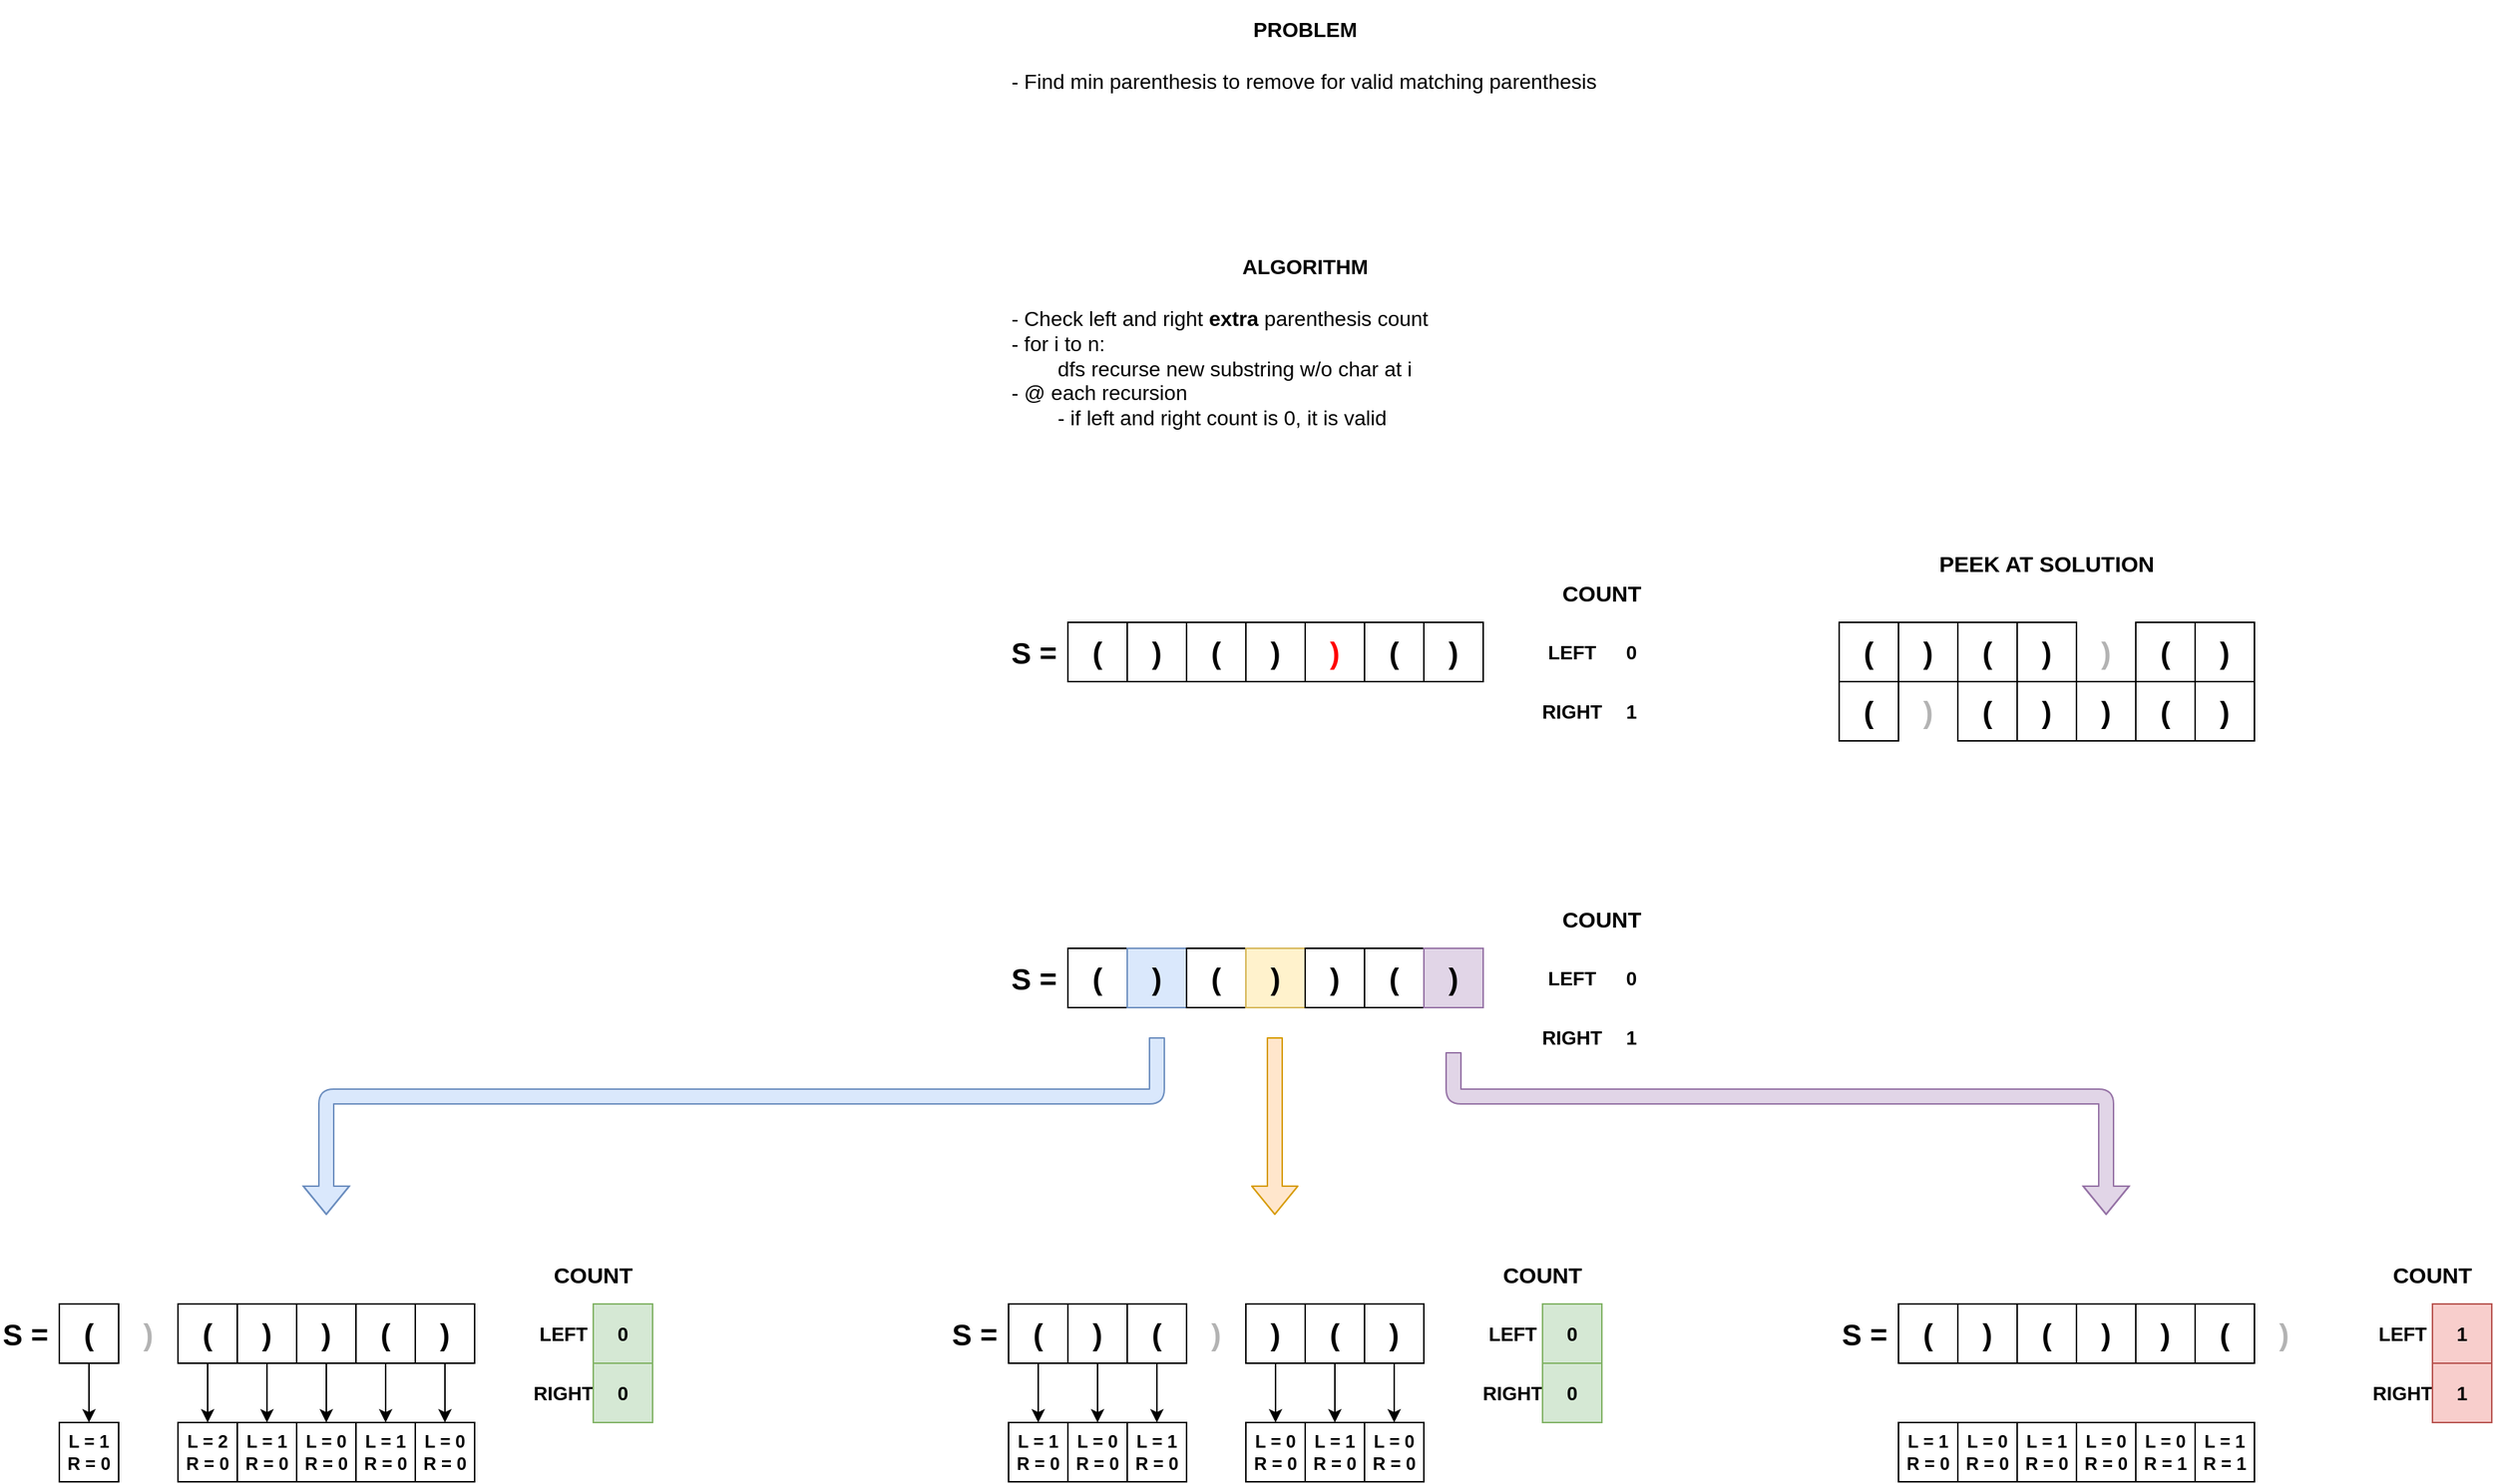 <mxfile version="15.2.9" type="device"><diagram id="eVpppLAiE937dUk6RFjN" name="Page-1"><mxGraphModel dx="2272" dy="832" grid="1" gridSize="10" guides="1" tooltips="1" connect="1" arrows="1" fold="1" page="1" pageScale="1" pageWidth="850" pageHeight="1100" math="0" shadow="0"><root><mxCell id="0"/><mxCell id="1" parent="0"/><mxCell id="zwtUO6veO-fJ2DvRBHAb-1" value="ALGORITHM" style="text;html=1;strokeColor=none;fillColor=none;align=center;verticalAlign=middle;whiteSpace=wrap;rounded=0;fontStyle=1;fontSize=14;" parent="1" vertex="1"><mxGeometry y="160" width="400" height="40" as="geometry"/></mxCell><mxCell id="zwtUO6veO-fJ2DvRBHAb-2" value="- Check left and right &lt;b style=&quot;font-size: 14px;&quot;&gt;extra&lt;/b&gt; parenthesis count&lt;br style=&quot;font-size: 14px;&quot;&gt;- for i to n:&lt;br style=&quot;font-size: 14px;&quot;&gt;&lt;span style=&quot;white-space: pre; font-size: 14px;&quot;&gt;&#9;&lt;/span&gt;dfs recurse new substring w/o char at i&lt;br style=&quot;font-size: 14px;&quot;&gt;- @ each recursion&lt;br style=&quot;font-size: 14px;&quot;&gt;&lt;span style=&quot;white-space: pre; font-size: 14px;&quot;&gt;&#9;&lt;/span&gt;- if left and right count is 0, it is valid" style="text;html=1;strokeColor=none;fillColor=none;align=left;verticalAlign=top;whiteSpace=wrap;rounded=0;fontStyle=0;fontSize=14;" parent="1" vertex="1"><mxGeometry y="200" width="400" height="120" as="geometry"/></mxCell><mxCell id="zwtUO6veO-fJ2DvRBHAb-4" value="S =&amp;nbsp;" style="text;html=1;strokeColor=none;fillColor=none;align=center;verticalAlign=middle;whiteSpace=wrap;rounded=0;fontStyle=1;fontSize=20;spacingTop=0;" parent="1" vertex="1"><mxGeometry y="640" width="40" height="40" as="geometry"/></mxCell><mxCell id="zwtUO6veO-fJ2DvRBHAb-5" value="(" style="text;html=1;fillColor=none;align=center;verticalAlign=middle;whiteSpace=wrap;rounded=0;fontStyle=1;fontSize=20;spacingTop=0;strokeColor=#000000;" parent="1" vertex="1"><mxGeometry x="40" y="640" width="40" height="40" as="geometry"/></mxCell><mxCell id="zwtUO6veO-fJ2DvRBHAb-6" value=")" style="text;html=1;fillColor=#dae8fc;align=center;verticalAlign=middle;whiteSpace=wrap;rounded=0;fontStyle=1;fontSize=20;spacingTop=0;strokeColor=#6c8ebf;" parent="1" vertex="1"><mxGeometry x="80" y="640" width="40" height="40" as="geometry"/></mxCell><mxCell id="zwtUO6veO-fJ2DvRBHAb-8" value="(" style="text;html=1;align=center;verticalAlign=middle;whiteSpace=wrap;rounded=0;fontStyle=1;fontSize=20;spacingTop=0;strokeColor=#000000;" parent="1" vertex="1"><mxGeometry x="120" y="640" width="40" height="40" as="geometry"/></mxCell><mxCell id="zwtUO6veO-fJ2DvRBHAb-9" value=")" style="text;html=1;fillColor=#fff2cc;align=center;verticalAlign=middle;whiteSpace=wrap;rounded=0;fontStyle=1;fontSize=20;spacingTop=0;strokeColor=#d6b656;" parent="1" vertex="1"><mxGeometry x="160" y="640" width="40" height="40" as="geometry"/></mxCell><mxCell id="zwtUO6veO-fJ2DvRBHAb-10" value=")" style="text;html=1;fillColor=none;align=center;verticalAlign=middle;whiteSpace=wrap;rounded=0;fontStyle=1;fontSize=20;spacingTop=0;strokeColor=#000000;" parent="1" vertex="1"><mxGeometry x="200" y="640" width="40" height="40" as="geometry"/></mxCell><mxCell id="zwtUO6veO-fJ2DvRBHAb-11" value="(" style="text;html=1;fillColor=none;align=center;verticalAlign=middle;whiteSpace=wrap;rounded=0;fontStyle=1;fontSize=20;spacingTop=0;strokeColor=#000000;" parent="1" vertex="1"><mxGeometry x="240" y="640" width="40" height="40" as="geometry"/></mxCell><mxCell id="zwtUO6veO-fJ2DvRBHAb-12" value=")" style="text;html=1;fillColor=#e1d5e7;align=center;verticalAlign=middle;whiteSpace=wrap;rounded=0;fontStyle=1;fontSize=20;spacingTop=0;strokeColor=#9673a6;" parent="1" vertex="1"><mxGeometry x="280" y="640" width="40" height="40" as="geometry"/></mxCell><mxCell id="zwtUO6veO-fJ2DvRBHAb-13" value="LEFT" style="text;html=1;strokeColor=none;fillColor=none;align=center;verticalAlign=middle;whiteSpace=wrap;rounded=0;fontSize=13;fontStyle=1" parent="1" vertex="1"><mxGeometry x="360" y="640" width="40" height="40" as="geometry"/></mxCell><mxCell id="zwtUO6veO-fJ2DvRBHAb-15" value="COUNT" style="text;html=1;strokeColor=none;fillColor=none;align=center;verticalAlign=middle;whiteSpace=wrap;rounded=0;fontSize=15;fontStyle=1" parent="1" vertex="1"><mxGeometry x="360" y="600" width="80" height="40" as="geometry"/></mxCell><mxCell id="zwtUO6veO-fJ2DvRBHAb-16" value="RIGHT" style="text;html=1;strokeColor=none;fillColor=none;align=center;verticalAlign=middle;whiteSpace=wrap;rounded=0;fontSize=13;fontStyle=1" parent="1" vertex="1"><mxGeometry x="360" y="680" width="40" height="40" as="geometry"/></mxCell><mxCell id="zwtUO6veO-fJ2DvRBHAb-17" value="0" style="text;html=1;strokeColor=none;fillColor=none;align=center;verticalAlign=middle;whiteSpace=wrap;rounded=0;fontSize=13;fontStyle=1" parent="1" vertex="1"><mxGeometry x="400" y="640" width="40" height="40" as="geometry"/></mxCell><mxCell id="zwtUO6veO-fJ2DvRBHAb-18" value="1" style="text;html=1;strokeColor=none;fillColor=none;align=center;verticalAlign=middle;whiteSpace=wrap;rounded=0;fontSize=13;fontStyle=1" parent="1" vertex="1"><mxGeometry x="400" y="680" width="40" height="40" as="geometry"/></mxCell><mxCell id="zwtUO6veO-fJ2DvRBHAb-36" value="" style="shape=flexArrow;endArrow=classic;html=1;fontSize=13;fontColor=#B3B3B3;edgeStyle=orthogonalEdgeStyle;fillColor=#dae8fc;strokeColor=#6c8ebf;" parent="1" edge="1"><mxGeometry width="50" height="50" relative="1" as="geometry"><mxPoint x="100" y="700" as="sourcePoint"/><mxPoint x="-460" y="820" as="targetPoint"/><Array as="points"><mxPoint x="100" y="740"/><mxPoint x="-460" y="740"/><mxPoint x="-460" y="820"/></Array></mxGeometry></mxCell><mxCell id="zwtUO6veO-fJ2DvRBHAb-37" value="S =&amp;nbsp;" style="text;html=1;strokeColor=none;fillColor=none;align=center;verticalAlign=middle;whiteSpace=wrap;rounded=0;fontStyle=1;fontSize=20;spacingTop=0;" parent="1" vertex="1"><mxGeometry x="-680" y="880" width="40" height="40" as="geometry"/></mxCell><mxCell id="zwtUO6veO-fJ2DvRBHAb-145" style="edgeStyle=orthogonalEdgeStyle;rounded=0;orthogonalLoop=1;jettySize=auto;html=1;entryX=0.5;entryY=0;entryDx=0;entryDy=0;fontSize=12;fontColor=#000000;" parent="1" source="zwtUO6veO-fJ2DvRBHAb-38" target="zwtUO6veO-fJ2DvRBHAb-131" edge="1"><mxGeometry relative="1" as="geometry"/></mxCell><mxCell id="zwtUO6veO-fJ2DvRBHAb-38" value="(" style="text;html=1;fillColor=none;align=center;verticalAlign=middle;whiteSpace=wrap;rounded=0;fontStyle=1;fontSize=20;spacingTop=0;strokeColor=#000000;" parent="1" vertex="1"><mxGeometry x="-640" y="880" width="40" height="40" as="geometry"/></mxCell><mxCell id="zwtUO6veO-fJ2DvRBHAb-39" value=")" style="text;html=1;fillColor=none;align=center;verticalAlign=middle;whiteSpace=wrap;rounded=0;fontStyle=1;fontSize=20;spacingTop=0;fontColor=#B3B3B3;" parent="1" vertex="1"><mxGeometry x="-600" y="880" width="40" height="40" as="geometry"/></mxCell><mxCell id="zwtUO6veO-fJ2DvRBHAb-146" style="edgeStyle=orthogonalEdgeStyle;rounded=0;orthogonalLoop=1;jettySize=auto;html=1;fontSize=12;fontColor=#000000;" parent="1" source="zwtUO6veO-fJ2DvRBHAb-40" target="zwtUO6veO-fJ2DvRBHAb-138" edge="1"><mxGeometry relative="1" as="geometry"/></mxCell><mxCell id="zwtUO6veO-fJ2DvRBHAb-40" value="(" style="text;html=1;fillColor=none;align=center;verticalAlign=middle;whiteSpace=wrap;rounded=0;fontStyle=1;fontSize=20;spacingTop=0;strokeColor=#000000;" parent="1" vertex="1"><mxGeometry x="-560" y="880" width="40" height="40" as="geometry"/></mxCell><mxCell id="zwtUO6veO-fJ2DvRBHAb-147" style="edgeStyle=orthogonalEdgeStyle;rounded=0;orthogonalLoop=1;jettySize=auto;html=1;entryX=0.5;entryY=0;entryDx=0;entryDy=0;fontSize=12;fontColor=#000000;strokeColor=#000000;" parent="1" source="zwtUO6veO-fJ2DvRBHAb-41" target="zwtUO6veO-fJ2DvRBHAb-140" edge="1"><mxGeometry relative="1" as="geometry"/></mxCell><mxCell id="zwtUO6veO-fJ2DvRBHAb-41" value=")" style="text;html=1;fillColor=none;align=center;verticalAlign=middle;whiteSpace=wrap;rounded=0;fontStyle=1;fontSize=20;spacingTop=0;strokeColor=#000000;" parent="1" vertex="1"><mxGeometry x="-520" y="880" width="40" height="40" as="geometry"/></mxCell><mxCell id="zwtUO6veO-fJ2DvRBHAb-148" style="edgeStyle=orthogonalEdgeStyle;rounded=0;orthogonalLoop=1;jettySize=auto;html=1;entryX=0.5;entryY=0;entryDx=0;entryDy=0;fontSize=12;fontColor=#000000;strokeColor=#000000;" parent="1" source="zwtUO6veO-fJ2DvRBHAb-42" target="zwtUO6veO-fJ2DvRBHAb-141" edge="1"><mxGeometry relative="1" as="geometry"/></mxCell><mxCell id="zwtUO6veO-fJ2DvRBHAb-42" value=")" style="text;html=1;fillColor=none;align=center;verticalAlign=middle;whiteSpace=wrap;rounded=0;fontStyle=1;fontSize=20;spacingTop=0;strokeColor=#000000;" parent="1" vertex="1"><mxGeometry x="-480" y="880" width="40" height="40" as="geometry"/></mxCell><mxCell id="zwtUO6veO-fJ2DvRBHAb-149" style="edgeStyle=orthogonalEdgeStyle;rounded=0;orthogonalLoop=1;jettySize=auto;html=1;entryX=0.5;entryY=0;entryDx=0;entryDy=0;fontSize=12;fontColor=#000000;strokeColor=#000000;" parent="1" source="zwtUO6veO-fJ2DvRBHAb-43" target="zwtUO6veO-fJ2DvRBHAb-142" edge="1"><mxGeometry relative="1" as="geometry"/></mxCell><mxCell id="zwtUO6veO-fJ2DvRBHAb-43" value="(" style="text;html=1;fillColor=none;align=center;verticalAlign=middle;whiteSpace=wrap;rounded=0;fontStyle=1;fontSize=20;spacingTop=0;strokeColor=#000000;" parent="1" vertex="1"><mxGeometry x="-440" y="880" width="40" height="40" as="geometry"/></mxCell><mxCell id="zwtUO6veO-fJ2DvRBHAb-150" style="edgeStyle=orthogonalEdgeStyle;rounded=0;orthogonalLoop=1;jettySize=auto;html=1;fontSize=12;fontColor=#000000;strokeColor=#000000;" parent="1" source="zwtUO6veO-fJ2DvRBHAb-44" target="zwtUO6veO-fJ2DvRBHAb-143" edge="1"><mxGeometry relative="1" as="geometry"/></mxCell><mxCell id="zwtUO6veO-fJ2DvRBHAb-44" value=")" style="text;html=1;fillColor=none;align=center;verticalAlign=middle;whiteSpace=wrap;rounded=0;fontStyle=1;fontSize=20;spacingTop=0;strokeColor=#000000;" parent="1" vertex="1"><mxGeometry x="-400" y="880" width="40" height="40" as="geometry"/></mxCell><mxCell id="zwtUO6veO-fJ2DvRBHAb-45" value="LEFT" style="text;html=1;strokeColor=none;fillColor=none;align=center;verticalAlign=middle;whiteSpace=wrap;rounded=0;fontSize=13;fontStyle=1" parent="1" vertex="1"><mxGeometry x="-320" y="880" width="40" height="40" as="geometry"/></mxCell><mxCell id="zwtUO6veO-fJ2DvRBHAb-46" value="COUNT" style="text;html=1;strokeColor=none;fillColor=none;align=center;verticalAlign=middle;whiteSpace=wrap;rounded=0;fontSize=15;fontStyle=1" parent="1" vertex="1"><mxGeometry x="-320" y="840" width="80" height="40" as="geometry"/></mxCell><mxCell id="zwtUO6veO-fJ2DvRBHAb-47" value="RIGHT" style="text;html=1;strokeColor=none;fillColor=none;align=center;verticalAlign=middle;whiteSpace=wrap;rounded=0;fontSize=13;fontStyle=1" parent="1" vertex="1"><mxGeometry x="-320" y="920" width="40" height="40" as="geometry"/></mxCell><mxCell id="zwtUO6veO-fJ2DvRBHAb-48" value="0" style="text;html=1;strokeColor=#82b366;fillColor=#d5e8d4;align=center;verticalAlign=middle;whiteSpace=wrap;rounded=0;fontSize=13;fontStyle=1" parent="1" vertex="1"><mxGeometry x="-280" y="880" width="40" height="40" as="geometry"/></mxCell><mxCell id="zwtUO6veO-fJ2DvRBHAb-49" value="0" style="text;html=1;strokeColor=#82b366;fillColor=#d5e8d4;align=center;verticalAlign=middle;whiteSpace=wrap;rounded=0;fontSize=13;fontStyle=1" parent="1" vertex="1"><mxGeometry x="-280" y="920" width="40" height="40" as="geometry"/></mxCell><mxCell id="zwtUO6veO-fJ2DvRBHAb-60" value="PROBLEM" style="text;html=1;strokeColor=none;fillColor=none;align=center;verticalAlign=middle;whiteSpace=wrap;rounded=0;fontStyle=1;fontSize=14;" parent="1" vertex="1"><mxGeometry width="400" height="40" as="geometry"/></mxCell><mxCell id="zwtUO6veO-fJ2DvRBHAb-61" value="- Find min parenthesis to remove for valid matching parenthesis" style="text;html=1;strokeColor=none;fillColor=none;align=left;verticalAlign=top;whiteSpace=wrap;rounded=0;fontStyle=0;fontSize=14;" parent="1" vertex="1"><mxGeometry y="40" width="400" height="120" as="geometry"/></mxCell><mxCell id="zwtUO6veO-fJ2DvRBHAb-62" value="S =&amp;nbsp;" style="text;html=1;strokeColor=none;fillColor=none;align=center;verticalAlign=middle;whiteSpace=wrap;rounded=0;fontStyle=1;fontSize=20;spacingTop=0;" parent="1" vertex="1"><mxGeometry y="420" width="40" height="40" as="geometry"/></mxCell><mxCell id="zwtUO6veO-fJ2DvRBHAb-63" value="(" style="text;html=1;fillColor=none;align=center;verticalAlign=middle;whiteSpace=wrap;rounded=0;fontStyle=1;fontSize=20;spacingTop=0;strokeColor=#000000;" parent="1" vertex="1"><mxGeometry x="40" y="420" width="40" height="40" as="geometry"/></mxCell><mxCell id="zwtUO6veO-fJ2DvRBHAb-64" value=")" style="text;html=1;fillColor=none;align=center;verticalAlign=middle;whiteSpace=wrap;rounded=0;fontStyle=1;fontSize=20;spacingTop=0;strokeColor=#000000;" parent="1" vertex="1"><mxGeometry x="80" y="420" width="40" height="40" as="geometry"/></mxCell><mxCell id="zwtUO6veO-fJ2DvRBHAb-65" value="(" style="text;html=1;fillColor=none;align=center;verticalAlign=middle;whiteSpace=wrap;rounded=0;fontStyle=1;fontSize=20;spacingTop=0;strokeColor=#000000;" parent="1" vertex="1"><mxGeometry x="120" y="420" width="40" height="40" as="geometry"/></mxCell><mxCell id="zwtUO6veO-fJ2DvRBHAb-66" value=")" style="text;html=1;fillColor=none;align=center;verticalAlign=middle;whiteSpace=wrap;rounded=0;fontStyle=1;fontSize=20;spacingTop=0;strokeColor=#000000;" parent="1" vertex="1"><mxGeometry x="160" y="420" width="40" height="40" as="geometry"/></mxCell><mxCell id="zwtUO6veO-fJ2DvRBHAb-67" value=")" style="text;html=1;fillColor=none;align=center;verticalAlign=middle;whiteSpace=wrap;rounded=0;fontStyle=1;fontSize=20;spacingTop=0;strokeColor=#000000;fontColor=#FF0000;" parent="1" vertex="1"><mxGeometry x="200" y="420" width="40" height="40" as="geometry"/></mxCell><mxCell id="zwtUO6veO-fJ2DvRBHAb-68" value="(" style="text;html=1;fillColor=none;align=center;verticalAlign=middle;whiteSpace=wrap;rounded=0;fontStyle=1;fontSize=20;spacingTop=0;strokeColor=#000000;" parent="1" vertex="1"><mxGeometry x="240" y="420" width="40" height="40" as="geometry"/></mxCell><mxCell id="zwtUO6veO-fJ2DvRBHAb-69" value=")" style="text;html=1;fillColor=none;align=center;verticalAlign=middle;whiteSpace=wrap;rounded=0;fontStyle=1;fontSize=20;spacingTop=0;strokeColor=#000000;" parent="1" vertex="1"><mxGeometry x="280" y="420" width="40" height="40" as="geometry"/></mxCell><mxCell id="zwtUO6veO-fJ2DvRBHAb-70" value="LEFT" style="text;html=1;strokeColor=none;fillColor=none;align=center;verticalAlign=middle;whiteSpace=wrap;rounded=0;fontSize=13;fontStyle=1" parent="1" vertex="1"><mxGeometry x="360" y="420" width="40" height="40" as="geometry"/></mxCell><mxCell id="zwtUO6veO-fJ2DvRBHAb-71" value="COUNT" style="text;html=1;strokeColor=none;fillColor=none;align=center;verticalAlign=middle;whiteSpace=wrap;rounded=0;fontSize=15;fontStyle=1" parent="1" vertex="1"><mxGeometry x="360" y="380" width="80" height="40" as="geometry"/></mxCell><mxCell id="zwtUO6veO-fJ2DvRBHAb-72" value="RIGHT" style="text;html=1;strokeColor=none;fillColor=none;align=center;verticalAlign=middle;whiteSpace=wrap;rounded=0;fontSize=13;fontStyle=1" parent="1" vertex="1"><mxGeometry x="360" y="460" width="40" height="40" as="geometry"/></mxCell><mxCell id="zwtUO6veO-fJ2DvRBHAb-73" value="0" style="text;html=1;strokeColor=none;fillColor=none;align=center;verticalAlign=middle;whiteSpace=wrap;rounded=0;fontSize=13;fontStyle=1" parent="1" vertex="1"><mxGeometry x="400" y="420" width="40" height="40" as="geometry"/></mxCell><mxCell id="zwtUO6veO-fJ2DvRBHAb-74" value="1" style="text;html=1;strokeColor=none;fillColor=none;align=center;verticalAlign=middle;whiteSpace=wrap;rounded=0;fontSize=13;fontStyle=1" parent="1" vertex="1"><mxGeometry x="400" y="460" width="40" height="40" as="geometry"/></mxCell><mxCell id="zwtUO6veO-fJ2DvRBHAb-75" value="(" style="text;html=1;fillColor=none;align=center;verticalAlign=middle;whiteSpace=wrap;rounded=0;fontStyle=1;fontSize=20;spacingTop=0;strokeColor=#000000;" parent="1" vertex="1"><mxGeometry x="560" y="420" width="40" height="40" as="geometry"/></mxCell><mxCell id="zwtUO6veO-fJ2DvRBHAb-76" value=")" style="text;html=1;fillColor=none;align=center;verticalAlign=middle;whiteSpace=wrap;rounded=0;fontStyle=1;fontSize=20;spacingTop=0;strokeColor=#000000;" parent="1" vertex="1"><mxGeometry x="600" y="420" width="40" height="40" as="geometry"/></mxCell><mxCell id="zwtUO6veO-fJ2DvRBHAb-77" value="(" style="text;html=1;fillColor=none;align=center;verticalAlign=middle;whiteSpace=wrap;rounded=0;fontStyle=1;fontSize=20;spacingTop=0;strokeColor=#000000;" parent="1" vertex="1"><mxGeometry x="640" y="420" width="40" height="40" as="geometry"/></mxCell><mxCell id="zwtUO6veO-fJ2DvRBHAb-78" value=")" style="text;html=1;fillColor=none;align=center;verticalAlign=middle;whiteSpace=wrap;rounded=0;fontStyle=1;fontSize=20;spacingTop=0;strokeColor=#000000;" parent="1" vertex="1"><mxGeometry x="680" y="420" width="40" height="40" as="geometry"/></mxCell><mxCell id="zwtUO6veO-fJ2DvRBHAb-79" value="(" style="text;html=1;fillColor=none;align=center;verticalAlign=middle;whiteSpace=wrap;rounded=0;fontStyle=1;fontSize=20;spacingTop=0;strokeColor=#000000;" parent="1" vertex="1"><mxGeometry x="760" y="420" width="40" height="40" as="geometry"/></mxCell><mxCell id="zwtUO6veO-fJ2DvRBHAb-80" value=")" style="text;html=1;fillColor=none;align=center;verticalAlign=middle;whiteSpace=wrap;rounded=0;fontStyle=1;fontSize=20;spacingTop=0;strokeColor=#000000;" parent="1" vertex="1"><mxGeometry x="800" y="420" width="40" height="40" as="geometry"/></mxCell><mxCell id="zwtUO6veO-fJ2DvRBHAb-81" value="(" style="text;html=1;fillColor=none;align=center;verticalAlign=middle;whiteSpace=wrap;rounded=0;fontStyle=1;fontSize=20;spacingTop=0;strokeColor=#000000;" parent="1" vertex="1"><mxGeometry x="560" y="460" width="40" height="40" as="geometry"/></mxCell><mxCell id="zwtUO6veO-fJ2DvRBHAb-82" value="(" style="text;html=1;fillColor=none;align=center;verticalAlign=middle;whiteSpace=wrap;rounded=0;fontStyle=1;fontSize=20;spacingTop=0;strokeColor=#000000;" parent="1" vertex="1"><mxGeometry x="640" y="460" width="40" height="40" as="geometry"/></mxCell><mxCell id="zwtUO6veO-fJ2DvRBHAb-83" value=")" style="text;html=1;fillColor=none;align=center;verticalAlign=middle;whiteSpace=wrap;rounded=0;fontStyle=1;fontSize=20;spacingTop=0;strokeColor=#000000;" parent="1" vertex="1"><mxGeometry x="680" y="460" width="40" height="40" as="geometry"/></mxCell><mxCell id="zwtUO6veO-fJ2DvRBHAb-84" value=")" style="text;html=1;fillColor=none;align=center;verticalAlign=middle;whiteSpace=wrap;rounded=0;fontStyle=1;fontSize=20;spacingTop=0;strokeColor=#000000;" parent="1" vertex="1"><mxGeometry x="720" y="460" width="40" height="40" as="geometry"/></mxCell><mxCell id="zwtUO6veO-fJ2DvRBHAb-85" value="(" style="text;html=1;fillColor=none;align=center;verticalAlign=middle;whiteSpace=wrap;rounded=0;fontStyle=1;fontSize=20;spacingTop=0;strokeColor=#000000;" parent="1" vertex="1"><mxGeometry x="760" y="460" width="40" height="40" as="geometry"/></mxCell><mxCell id="zwtUO6veO-fJ2DvRBHAb-86" value=")" style="text;html=1;fillColor=none;align=center;verticalAlign=middle;whiteSpace=wrap;rounded=0;fontStyle=1;fontSize=20;spacingTop=0;strokeColor=#000000;" parent="1" vertex="1"><mxGeometry x="800" y="460" width="40" height="40" as="geometry"/></mxCell><mxCell id="zwtUO6veO-fJ2DvRBHAb-87" value=")" style="text;html=1;fillColor=none;align=center;verticalAlign=middle;whiteSpace=wrap;rounded=0;fontStyle=1;fontSize=20;spacingTop=0;fontColor=#B3B3B3;" parent="1" vertex="1"><mxGeometry x="720" y="420" width="40" height="40" as="geometry"/></mxCell><mxCell id="zwtUO6veO-fJ2DvRBHAb-88" value=")" style="text;html=1;fillColor=none;align=center;verticalAlign=middle;whiteSpace=wrap;rounded=0;fontStyle=1;fontSize=20;spacingTop=0;fontColor=#B3B3B3;" parent="1" vertex="1"><mxGeometry x="600" y="460" width="40" height="40" as="geometry"/></mxCell><mxCell id="zwtUO6veO-fJ2DvRBHAb-89" value="PEEK AT SOLUTION" style="text;html=1;strokeColor=none;fillColor=none;align=center;verticalAlign=middle;whiteSpace=wrap;rounded=0;fontSize=15;fontStyle=1" parent="1" vertex="1"><mxGeometry x="560" y="360" width="280" height="40" as="geometry"/></mxCell><mxCell id="zwtUO6veO-fJ2DvRBHAb-90" value="" style="shape=flexArrow;endArrow=classic;html=1;fontSize=14;fontColor=#000000;strokeColor=#d79b00;edgeStyle=orthogonalEdgeStyle;fillColor=#ffe6cc;" parent="1" edge="1"><mxGeometry width="50" height="50" relative="1" as="geometry"><mxPoint x="179.5" y="700" as="sourcePoint"/><mxPoint x="179.5" y="820" as="targetPoint"/><Array as="points"><mxPoint x="179.5" y="820"/></Array></mxGeometry></mxCell><mxCell id="zwtUO6veO-fJ2DvRBHAb-91" value="S =&amp;nbsp;" style="text;html=1;strokeColor=none;fillColor=none;align=center;verticalAlign=middle;whiteSpace=wrap;rounded=0;fontStyle=1;fontSize=20;spacingTop=0;" parent="1" vertex="1"><mxGeometry x="-40" y="880" width="40" height="40" as="geometry"/></mxCell><mxCell id="zwtUO6veO-fJ2DvRBHAb-158" style="edgeStyle=orthogonalEdgeStyle;rounded=0;orthogonalLoop=1;jettySize=auto;html=1;entryX=0.5;entryY=0;entryDx=0;entryDy=0;fontSize=12;fontColor=#000000;strokeColor=#000000;" parent="1" source="zwtUO6veO-fJ2DvRBHAb-92" target="zwtUO6veO-fJ2DvRBHAb-151" edge="1"><mxGeometry relative="1" as="geometry"/></mxCell><mxCell id="zwtUO6veO-fJ2DvRBHAb-92" value="(" style="text;html=1;fillColor=none;align=center;verticalAlign=middle;whiteSpace=wrap;rounded=0;fontStyle=1;fontSize=20;spacingTop=0;strokeColor=#000000;" parent="1" vertex="1"><mxGeometry y="880" width="40" height="40" as="geometry"/></mxCell><mxCell id="zwtUO6veO-fJ2DvRBHAb-93" value=")" style="text;html=1;fillColor=none;align=center;verticalAlign=middle;whiteSpace=wrap;rounded=0;fontStyle=1;fontSize=20;spacingTop=0;fontColor=#B3B3B3;" parent="1" vertex="1"><mxGeometry x="120" y="880" width="40" height="40" as="geometry"/></mxCell><mxCell id="zwtUO6veO-fJ2DvRBHAb-160" style="edgeStyle=orthogonalEdgeStyle;rounded=0;orthogonalLoop=1;jettySize=auto;html=1;entryX=0.5;entryY=0;entryDx=0;entryDy=0;fontSize=12;fontColor=#000000;strokeColor=#000000;" parent="1" source="zwtUO6veO-fJ2DvRBHAb-94" target="zwtUO6veO-fJ2DvRBHAb-153" edge="1"><mxGeometry relative="1" as="geometry"/></mxCell><mxCell id="zwtUO6veO-fJ2DvRBHAb-94" value="(" style="text;html=1;fillColor=none;align=center;verticalAlign=middle;whiteSpace=wrap;rounded=0;fontStyle=1;fontSize=20;spacingTop=0;strokeColor=#000000;" parent="1" vertex="1"><mxGeometry x="80" y="880" width="40" height="40" as="geometry"/></mxCell><mxCell id="zwtUO6veO-fJ2DvRBHAb-161" style="edgeStyle=orthogonalEdgeStyle;rounded=0;orthogonalLoop=1;jettySize=auto;html=1;entryX=0.5;entryY=0;entryDx=0;entryDy=0;fontSize=12;fontColor=#000000;strokeColor=#000000;" parent="1" source="zwtUO6veO-fJ2DvRBHAb-96" target="zwtUO6veO-fJ2DvRBHAb-154" edge="1"><mxGeometry relative="1" as="geometry"/></mxCell><mxCell id="zwtUO6veO-fJ2DvRBHAb-96" value=")" style="text;html=1;fillColor=none;align=center;verticalAlign=middle;whiteSpace=wrap;rounded=0;fontStyle=1;fontSize=20;spacingTop=0;strokeColor=#000000;" parent="1" vertex="1"><mxGeometry x="160" y="880" width="40" height="40" as="geometry"/></mxCell><mxCell id="zwtUO6veO-fJ2DvRBHAb-162" style="edgeStyle=orthogonalEdgeStyle;rounded=0;orthogonalLoop=1;jettySize=auto;html=1;entryX=0.5;entryY=0;entryDx=0;entryDy=0;fontSize=12;fontColor=#000000;strokeColor=#000000;" parent="1" source="zwtUO6veO-fJ2DvRBHAb-97" target="zwtUO6veO-fJ2DvRBHAb-155" edge="1"><mxGeometry relative="1" as="geometry"/></mxCell><mxCell id="zwtUO6veO-fJ2DvRBHAb-97" value="(" style="text;html=1;fillColor=none;align=center;verticalAlign=middle;whiteSpace=wrap;rounded=0;fontStyle=1;fontSize=20;spacingTop=0;strokeColor=#000000;" parent="1" vertex="1"><mxGeometry x="200" y="880" width="40" height="40" as="geometry"/></mxCell><mxCell id="zwtUO6veO-fJ2DvRBHAb-163" style="edgeStyle=orthogonalEdgeStyle;rounded=0;orthogonalLoop=1;jettySize=auto;html=1;fontSize=12;fontColor=#000000;strokeColor=#000000;" parent="1" source="zwtUO6veO-fJ2DvRBHAb-98" target="zwtUO6veO-fJ2DvRBHAb-156" edge="1"><mxGeometry relative="1" as="geometry"/></mxCell><mxCell id="zwtUO6veO-fJ2DvRBHAb-98" value=")" style="text;html=1;fillColor=none;align=center;verticalAlign=middle;whiteSpace=wrap;rounded=0;fontStyle=1;fontSize=20;spacingTop=0;strokeColor=#000000;" parent="1" vertex="1"><mxGeometry x="240" y="880" width="40" height="40" as="geometry"/></mxCell><mxCell id="zwtUO6veO-fJ2DvRBHAb-99" value="LEFT" style="text;html=1;strokeColor=none;fillColor=none;align=center;verticalAlign=middle;whiteSpace=wrap;rounded=0;fontSize=13;fontStyle=1" parent="1" vertex="1"><mxGeometry x="320" y="880" width="40" height="40" as="geometry"/></mxCell><mxCell id="zwtUO6veO-fJ2DvRBHAb-100" value="COUNT" style="text;html=1;strokeColor=none;fillColor=none;align=center;verticalAlign=middle;whiteSpace=wrap;rounded=0;fontSize=15;fontStyle=1" parent="1" vertex="1"><mxGeometry x="320" y="840" width="80" height="40" as="geometry"/></mxCell><mxCell id="zwtUO6veO-fJ2DvRBHAb-101" value="RIGHT" style="text;html=1;strokeColor=none;fillColor=none;align=center;verticalAlign=middle;whiteSpace=wrap;rounded=0;fontSize=13;fontStyle=1" parent="1" vertex="1"><mxGeometry x="320" y="920" width="40" height="40" as="geometry"/></mxCell><mxCell id="zwtUO6veO-fJ2DvRBHAb-102" value="0" style="text;html=1;strokeColor=#82b366;fillColor=#d5e8d4;align=center;verticalAlign=middle;whiteSpace=wrap;rounded=0;fontSize=13;fontStyle=1" parent="1" vertex="1"><mxGeometry x="360" y="880" width="40" height="40" as="geometry"/></mxCell><mxCell id="zwtUO6veO-fJ2DvRBHAb-103" value="0" style="text;html=1;strokeColor=#82b366;fillColor=#d5e8d4;align=center;verticalAlign=middle;whiteSpace=wrap;rounded=0;fontSize=13;fontStyle=1" parent="1" vertex="1"><mxGeometry x="360" y="920" width="40" height="40" as="geometry"/></mxCell><mxCell id="zwtUO6veO-fJ2DvRBHAb-159" style="edgeStyle=orthogonalEdgeStyle;rounded=0;orthogonalLoop=1;jettySize=auto;html=1;entryX=0.5;entryY=0;entryDx=0;entryDy=0;fontSize=12;fontColor=#000000;strokeColor=#000000;" parent="1" source="zwtUO6veO-fJ2DvRBHAb-115" target="zwtUO6veO-fJ2DvRBHAb-157" edge="1"><mxGeometry relative="1" as="geometry"/></mxCell><mxCell id="zwtUO6veO-fJ2DvRBHAb-115" value=")" style="text;html=1;fillColor=none;align=center;verticalAlign=middle;whiteSpace=wrap;rounded=0;fontStyle=1;fontSize=20;spacingTop=0;strokeColor=#000000;" parent="1" vertex="1"><mxGeometry x="40" y="880" width="40" height="40" as="geometry"/></mxCell><mxCell id="zwtUO6veO-fJ2DvRBHAb-117" value="S =&amp;nbsp;" style="text;html=1;strokeColor=none;fillColor=none;align=center;verticalAlign=middle;whiteSpace=wrap;rounded=0;fontStyle=1;fontSize=20;spacingTop=0;" parent="1" vertex="1"><mxGeometry x="560" y="880" width="40" height="40" as="geometry"/></mxCell><mxCell id="zwtUO6veO-fJ2DvRBHAb-118" value="(" style="text;html=1;fillColor=none;align=center;verticalAlign=middle;whiteSpace=wrap;rounded=0;fontStyle=1;fontSize=20;spacingTop=0;strokeColor=#000000;" parent="1" vertex="1"><mxGeometry x="600" y="880" width="40" height="40" as="geometry"/></mxCell><mxCell id="zwtUO6veO-fJ2DvRBHAb-119" value=")" style="text;html=1;fillColor=none;align=center;verticalAlign=middle;whiteSpace=wrap;rounded=0;fontStyle=1;fontSize=20;spacingTop=0;fontColor=#B3B3B3;" parent="1" vertex="1"><mxGeometry x="840" y="880" width="40" height="40" as="geometry"/></mxCell><mxCell id="zwtUO6veO-fJ2DvRBHAb-120" value="(" style="text;html=1;fillColor=none;align=center;verticalAlign=middle;whiteSpace=wrap;rounded=0;fontStyle=1;fontSize=20;spacingTop=0;strokeColor=#000000;" parent="1" vertex="1"><mxGeometry x="680" y="880" width="40" height="40" as="geometry"/></mxCell><mxCell id="zwtUO6veO-fJ2DvRBHAb-121" value=")" style="text;html=1;fillColor=none;align=center;verticalAlign=middle;whiteSpace=wrap;rounded=0;fontStyle=1;fontSize=20;spacingTop=0;strokeColor=#000000;" parent="1" vertex="1"><mxGeometry x="760" y="880" width="40" height="40" as="geometry"/></mxCell><mxCell id="zwtUO6veO-fJ2DvRBHAb-122" value="(" style="text;html=1;fillColor=none;align=center;verticalAlign=middle;whiteSpace=wrap;rounded=0;fontStyle=1;fontSize=20;spacingTop=0;strokeColor=#000000;" parent="1" vertex="1"><mxGeometry x="800" y="880" width="40" height="40" as="geometry"/></mxCell><mxCell id="zwtUO6veO-fJ2DvRBHAb-123" value=")" style="text;html=1;fillColor=none;align=center;verticalAlign=middle;whiteSpace=wrap;rounded=0;fontStyle=1;fontSize=20;spacingTop=0;strokeColor=#000000;" parent="1" vertex="1"><mxGeometry x="720" y="880" width="40" height="40" as="geometry"/></mxCell><mxCell id="zwtUO6veO-fJ2DvRBHAb-124" value="LEFT" style="text;html=1;strokeColor=none;fillColor=none;align=center;verticalAlign=middle;whiteSpace=wrap;rounded=0;fontSize=13;fontStyle=1" parent="1" vertex="1"><mxGeometry x="920" y="880" width="40" height="40" as="geometry"/></mxCell><mxCell id="zwtUO6veO-fJ2DvRBHAb-125" value="COUNT" style="text;html=1;strokeColor=none;fillColor=none;align=center;verticalAlign=middle;whiteSpace=wrap;rounded=0;fontSize=15;fontStyle=1" parent="1" vertex="1"><mxGeometry x="920" y="840" width="80" height="40" as="geometry"/></mxCell><mxCell id="zwtUO6veO-fJ2DvRBHAb-126" value="RIGHT" style="text;html=1;strokeColor=none;fillColor=none;align=center;verticalAlign=middle;whiteSpace=wrap;rounded=0;fontSize=13;fontStyle=1" parent="1" vertex="1"><mxGeometry x="920" y="920" width="40" height="40" as="geometry"/></mxCell><mxCell id="zwtUO6veO-fJ2DvRBHAb-127" value="1" style="text;html=1;strokeColor=#b85450;fillColor=#f8cecc;align=center;verticalAlign=middle;whiteSpace=wrap;rounded=0;fontSize=13;fontStyle=1" parent="1" vertex="1"><mxGeometry x="960" y="880" width="40" height="40" as="geometry"/></mxCell><mxCell id="zwtUO6veO-fJ2DvRBHAb-128" value="1" style="text;html=1;strokeColor=#b85450;fillColor=#f8cecc;align=center;verticalAlign=middle;whiteSpace=wrap;rounded=0;fontSize=13;fontStyle=1" parent="1" vertex="1"><mxGeometry x="960" y="920" width="40" height="40" as="geometry"/></mxCell><mxCell id="zwtUO6veO-fJ2DvRBHAb-129" value=")" style="text;html=1;fillColor=none;align=center;verticalAlign=middle;whiteSpace=wrap;rounded=0;fontStyle=1;fontSize=20;spacingTop=0;strokeColor=#000000;" parent="1" vertex="1"><mxGeometry x="640" y="880" width="40" height="40" as="geometry"/></mxCell><mxCell id="zwtUO6veO-fJ2DvRBHAb-130" value="" style="shape=flexArrow;endArrow=classic;html=1;fontSize=14;fontColor=#000000;strokeColor=#9673a6;edgeStyle=orthogonalEdgeStyle;fillColor=#e1d5e7;" parent="1" edge="1"><mxGeometry width="50" height="50" relative="1" as="geometry"><mxPoint x="300" y="710" as="sourcePoint"/><mxPoint x="740" y="820" as="targetPoint"/><Array as="points"><mxPoint x="300" y="740"/><mxPoint x="740" y="740"/><mxPoint x="740" y="820"/></Array></mxGeometry></mxCell><mxCell id="zwtUO6veO-fJ2DvRBHAb-131" value="L = 1&lt;br&gt;R = 0" style="text;html=1;fillColor=none;align=center;verticalAlign=middle;whiteSpace=wrap;rounded=0;fontStyle=1;fontSize=12;spacingTop=0;strokeColor=#000000;" parent="1" vertex="1"><mxGeometry x="-640" y="960" width="40" height="40" as="geometry"/></mxCell><mxCell id="zwtUO6veO-fJ2DvRBHAb-138" value="L = 2&lt;br&gt;R = 0" style="text;html=1;fillColor=none;align=center;verticalAlign=middle;whiteSpace=wrap;rounded=0;fontStyle=1;fontSize=12;spacingTop=0;strokeColor=#000000;" parent="1" vertex="1"><mxGeometry x="-560" y="960" width="40" height="40" as="geometry"/></mxCell><mxCell id="zwtUO6veO-fJ2DvRBHAb-140" value="L = 1&lt;br&gt;R = 0" style="text;html=1;fillColor=none;align=center;verticalAlign=middle;whiteSpace=wrap;rounded=0;fontStyle=1;fontSize=12;spacingTop=0;strokeColor=#000000;" parent="1" vertex="1"><mxGeometry x="-520" y="960" width="40" height="40" as="geometry"/></mxCell><mxCell id="zwtUO6veO-fJ2DvRBHAb-141" value="L = 0&lt;br&gt;R = 0" style="text;html=1;fillColor=none;align=center;verticalAlign=middle;whiteSpace=wrap;rounded=0;fontStyle=1;fontSize=12;spacingTop=0;strokeColor=#000000;" parent="1" vertex="1"><mxGeometry x="-480" y="960" width="40" height="40" as="geometry"/></mxCell><mxCell id="zwtUO6veO-fJ2DvRBHAb-142" value="L = 1&lt;br&gt;R = 0" style="text;html=1;fillColor=none;align=center;verticalAlign=middle;whiteSpace=wrap;rounded=0;fontStyle=1;fontSize=12;spacingTop=0;strokeColor=#000000;" parent="1" vertex="1"><mxGeometry x="-440" y="960" width="40" height="40" as="geometry"/></mxCell><mxCell id="zwtUO6veO-fJ2DvRBHAb-143" value="L = 0&lt;br&gt;R = 0" style="text;html=1;fillColor=none;align=center;verticalAlign=middle;whiteSpace=wrap;rounded=0;fontStyle=1;fontSize=12;spacingTop=0;strokeColor=#000000;" parent="1" vertex="1"><mxGeometry x="-400" y="960" width="40" height="40" as="geometry"/></mxCell><mxCell id="zwtUO6veO-fJ2DvRBHAb-151" value="L = 1&lt;br&gt;R = 0" style="text;html=1;fillColor=none;align=center;verticalAlign=middle;whiteSpace=wrap;rounded=0;fontStyle=1;fontSize=12;spacingTop=0;strokeColor=#000000;" parent="1" vertex="1"><mxGeometry y="960" width="40" height="40" as="geometry"/></mxCell><mxCell id="zwtUO6veO-fJ2DvRBHAb-153" value="L = 1&lt;br&gt;R = 0" style="text;html=1;fillColor=none;align=center;verticalAlign=middle;whiteSpace=wrap;rounded=0;fontStyle=1;fontSize=12;spacingTop=0;strokeColor=#000000;" parent="1" vertex="1"><mxGeometry x="80" y="960" width="40" height="40" as="geometry"/></mxCell><mxCell id="zwtUO6veO-fJ2DvRBHAb-154" value="L = 0&lt;br&gt;R = 0" style="text;html=1;fillColor=none;align=center;verticalAlign=middle;whiteSpace=wrap;rounded=0;fontStyle=1;fontSize=12;spacingTop=0;strokeColor=#000000;" parent="1" vertex="1"><mxGeometry x="160" y="960" width="40" height="40" as="geometry"/></mxCell><mxCell id="zwtUO6veO-fJ2DvRBHAb-155" value="L = 1&lt;br&gt;R = 0" style="text;html=1;fillColor=none;align=center;verticalAlign=middle;whiteSpace=wrap;rounded=0;fontStyle=1;fontSize=12;spacingTop=0;strokeColor=#000000;" parent="1" vertex="1"><mxGeometry x="200" y="960" width="40" height="40" as="geometry"/></mxCell><mxCell id="zwtUO6veO-fJ2DvRBHAb-156" value="L = 0&lt;br&gt;R = 0" style="text;html=1;fillColor=none;align=center;verticalAlign=middle;whiteSpace=wrap;rounded=0;fontStyle=1;fontSize=12;spacingTop=0;strokeColor=#000000;" parent="1" vertex="1"><mxGeometry x="240" y="960" width="40" height="40" as="geometry"/></mxCell><mxCell id="zwtUO6veO-fJ2DvRBHAb-157" value="L = 0&lt;br&gt;R = 0" style="text;html=1;fillColor=none;align=center;verticalAlign=middle;whiteSpace=wrap;rounded=0;fontStyle=1;fontSize=12;spacingTop=0;strokeColor=#000000;" parent="1" vertex="1"><mxGeometry x="40" y="960" width="40" height="40" as="geometry"/></mxCell><mxCell id="zwtUO6veO-fJ2DvRBHAb-164" value="L = 1&lt;br&gt;R = 0" style="text;html=1;fillColor=none;align=center;verticalAlign=middle;whiteSpace=wrap;rounded=0;fontStyle=1;fontSize=12;spacingTop=0;strokeColor=#000000;" parent="1" vertex="1"><mxGeometry x="600" y="960" width="40" height="40" as="geometry"/></mxCell><mxCell id="zwtUO6veO-fJ2DvRBHAb-165" value="L = 1&lt;br&gt;R = 0" style="text;html=1;fillColor=none;align=center;verticalAlign=middle;whiteSpace=wrap;rounded=0;fontStyle=1;fontSize=12;spacingTop=0;strokeColor=#000000;" parent="1" vertex="1"><mxGeometry x="680" y="960" width="40" height="40" as="geometry"/></mxCell><mxCell id="zwtUO6veO-fJ2DvRBHAb-166" value="L = 0&lt;br&gt;R = 0" style="text;html=1;fillColor=none;align=center;verticalAlign=middle;whiteSpace=wrap;rounded=0;fontStyle=1;fontSize=12;spacingTop=0;strokeColor=#000000;" parent="1" vertex="1"><mxGeometry x="720" y="960" width="40" height="40" as="geometry"/></mxCell><mxCell id="zwtUO6veO-fJ2DvRBHAb-167" value="L = 0&lt;br&gt;R = 1" style="text;html=1;fillColor=none;align=center;verticalAlign=middle;whiteSpace=wrap;rounded=0;fontStyle=1;fontSize=12;spacingTop=0;strokeColor=#000000;" parent="1" vertex="1"><mxGeometry x="760" y="960" width="40" height="40" as="geometry"/></mxCell><mxCell id="zwtUO6veO-fJ2DvRBHAb-169" value="L = 0&lt;br&gt;R = 0" style="text;html=1;fillColor=none;align=center;verticalAlign=middle;whiteSpace=wrap;rounded=0;fontStyle=1;fontSize=12;spacingTop=0;strokeColor=#000000;" parent="1" vertex="1"><mxGeometry x="640" y="960" width="40" height="40" as="geometry"/></mxCell><mxCell id="zwtUO6veO-fJ2DvRBHAb-170" value="L = 1&lt;br&gt;R = 1" style="text;html=1;fillColor=none;align=center;verticalAlign=middle;whiteSpace=wrap;rounded=0;fontStyle=1;fontSize=12;spacingTop=0;strokeColor=#000000;" parent="1" vertex="1"><mxGeometry x="800" y="960" width="40" height="40" as="geometry"/></mxCell></root></mxGraphModel></diagram></mxfile>